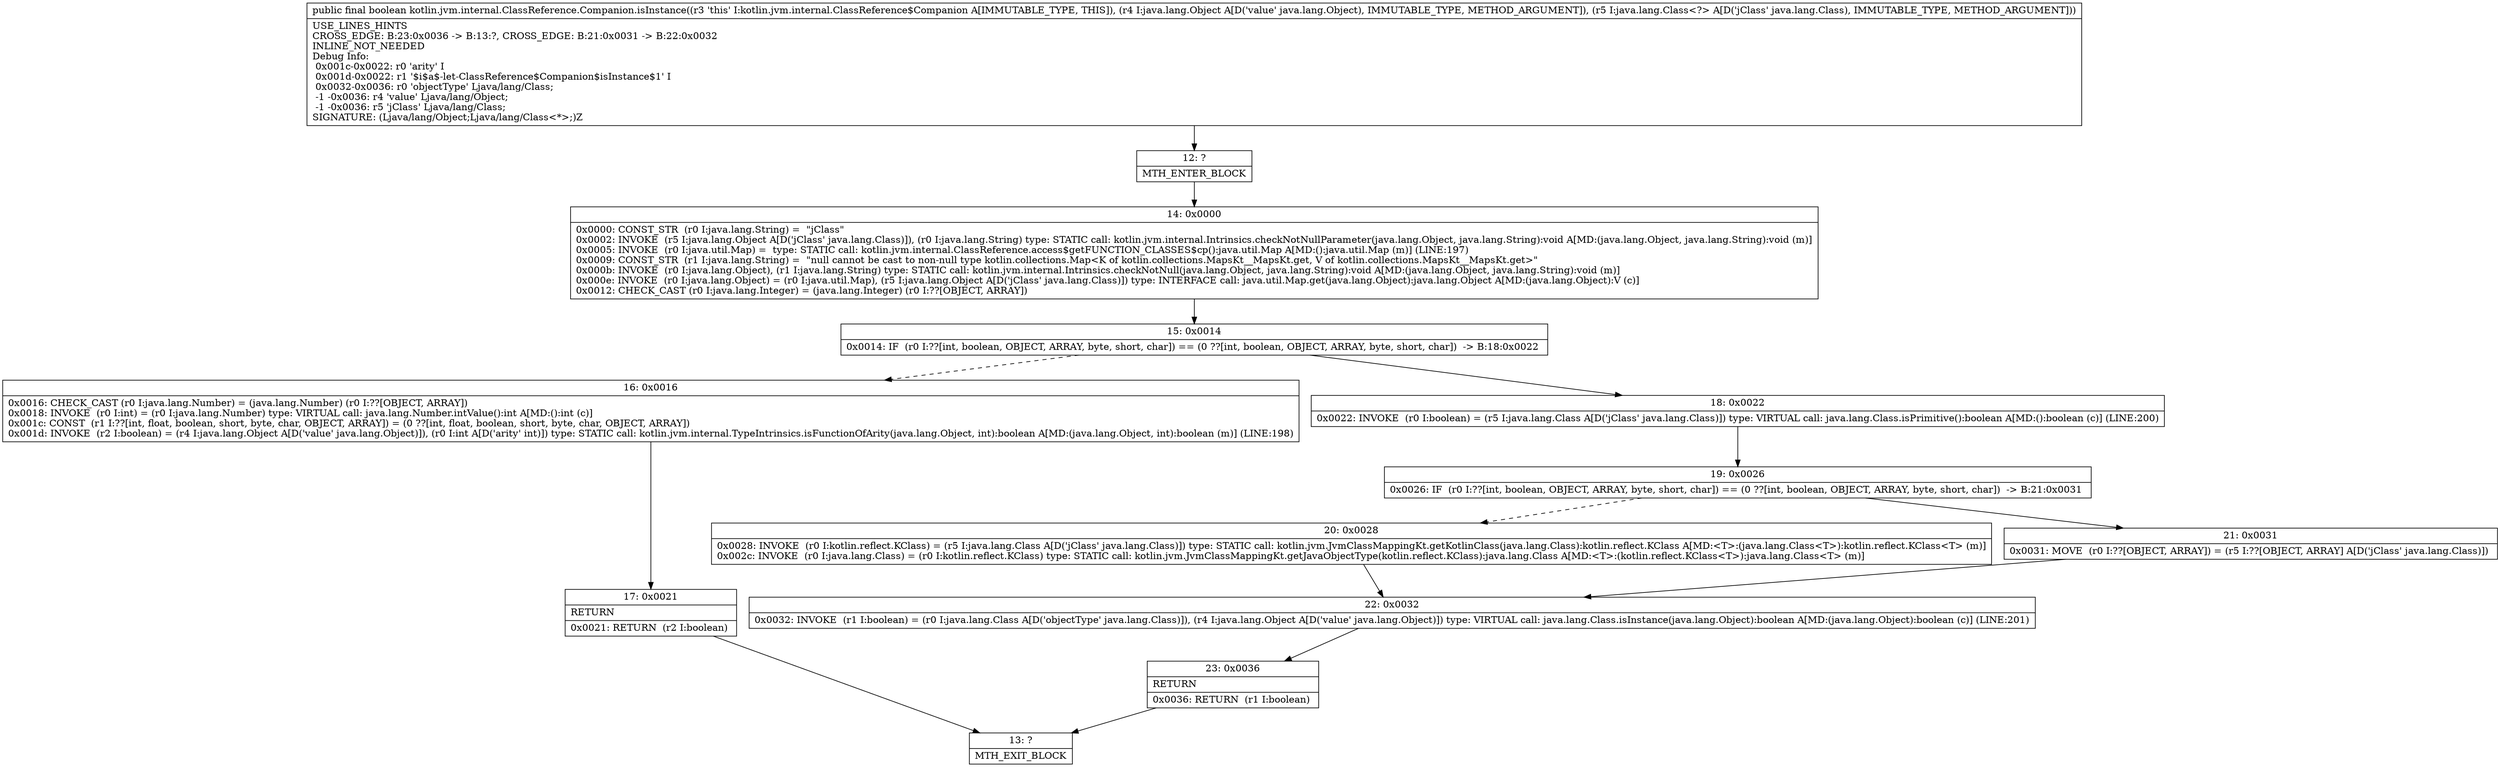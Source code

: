 digraph "CFG forkotlin.jvm.internal.ClassReference.Companion.isInstance(Ljava\/lang\/Object;Ljava\/lang\/Class;)Z" {
Node_12 [shape=record,label="{12\:\ ?|MTH_ENTER_BLOCK\l}"];
Node_14 [shape=record,label="{14\:\ 0x0000|0x0000: CONST_STR  (r0 I:java.lang.String) =  \"jClass\" \l0x0002: INVOKE  (r5 I:java.lang.Object A[D('jClass' java.lang.Class)]), (r0 I:java.lang.String) type: STATIC call: kotlin.jvm.internal.Intrinsics.checkNotNullParameter(java.lang.Object, java.lang.String):void A[MD:(java.lang.Object, java.lang.String):void (m)]\l0x0005: INVOKE  (r0 I:java.util.Map) =  type: STATIC call: kotlin.jvm.internal.ClassReference.access$getFUNCTION_CLASSES$cp():java.util.Map A[MD:():java.util.Map (m)] (LINE:197)\l0x0009: CONST_STR  (r1 I:java.lang.String) =  \"null cannot be cast to non\-null type kotlin.collections.Map\<K of kotlin.collections.MapsKt__MapsKt.get, V of kotlin.collections.MapsKt__MapsKt.get\>\" \l0x000b: INVOKE  (r0 I:java.lang.Object), (r1 I:java.lang.String) type: STATIC call: kotlin.jvm.internal.Intrinsics.checkNotNull(java.lang.Object, java.lang.String):void A[MD:(java.lang.Object, java.lang.String):void (m)]\l0x000e: INVOKE  (r0 I:java.lang.Object) = (r0 I:java.util.Map), (r5 I:java.lang.Object A[D('jClass' java.lang.Class)]) type: INTERFACE call: java.util.Map.get(java.lang.Object):java.lang.Object A[MD:(java.lang.Object):V (c)]\l0x0012: CHECK_CAST (r0 I:java.lang.Integer) = (java.lang.Integer) (r0 I:??[OBJECT, ARRAY]) \l}"];
Node_15 [shape=record,label="{15\:\ 0x0014|0x0014: IF  (r0 I:??[int, boolean, OBJECT, ARRAY, byte, short, char]) == (0 ??[int, boolean, OBJECT, ARRAY, byte, short, char])  \-\> B:18:0x0022 \l}"];
Node_16 [shape=record,label="{16\:\ 0x0016|0x0016: CHECK_CAST (r0 I:java.lang.Number) = (java.lang.Number) (r0 I:??[OBJECT, ARRAY]) \l0x0018: INVOKE  (r0 I:int) = (r0 I:java.lang.Number) type: VIRTUAL call: java.lang.Number.intValue():int A[MD:():int (c)]\l0x001c: CONST  (r1 I:??[int, float, boolean, short, byte, char, OBJECT, ARRAY]) = (0 ??[int, float, boolean, short, byte, char, OBJECT, ARRAY]) \l0x001d: INVOKE  (r2 I:boolean) = (r4 I:java.lang.Object A[D('value' java.lang.Object)]), (r0 I:int A[D('arity' int)]) type: STATIC call: kotlin.jvm.internal.TypeIntrinsics.isFunctionOfArity(java.lang.Object, int):boolean A[MD:(java.lang.Object, int):boolean (m)] (LINE:198)\l}"];
Node_17 [shape=record,label="{17\:\ 0x0021|RETURN\l|0x0021: RETURN  (r2 I:boolean) \l}"];
Node_13 [shape=record,label="{13\:\ ?|MTH_EXIT_BLOCK\l}"];
Node_18 [shape=record,label="{18\:\ 0x0022|0x0022: INVOKE  (r0 I:boolean) = (r5 I:java.lang.Class A[D('jClass' java.lang.Class)]) type: VIRTUAL call: java.lang.Class.isPrimitive():boolean A[MD:():boolean (c)] (LINE:200)\l}"];
Node_19 [shape=record,label="{19\:\ 0x0026|0x0026: IF  (r0 I:??[int, boolean, OBJECT, ARRAY, byte, short, char]) == (0 ??[int, boolean, OBJECT, ARRAY, byte, short, char])  \-\> B:21:0x0031 \l}"];
Node_20 [shape=record,label="{20\:\ 0x0028|0x0028: INVOKE  (r0 I:kotlin.reflect.KClass) = (r5 I:java.lang.Class A[D('jClass' java.lang.Class)]) type: STATIC call: kotlin.jvm.JvmClassMappingKt.getKotlinClass(java.lang.Class):kotlin.reflect.KClass A[MD:\<T\>:(java.lang.Class\<T\>):kotlin.reflect.KClass\<T\> (m)]\l0x002c: INVOKE  (r0 I:java.lang.Class) = (r0 I:kotlin.reflect.KClass) type: STATIC call: kotlin.jvm.JvmClassMappingKt.getJavaObjectType(kotlin.reflect.KClass):java.lang.Class A[MD:\<T\>:(kotlin.reflect.KClass\<T\>):java.lang.Class\<T\> (m)]\l}"];
Node_22 [shape=record,label="{22\:\ 0x0032|0x0032: INVOKE  (r1 I:boolean) = (r0 I:java.lang.Class A[D('objectType' java.lang.Class)]), (r4 I:java.lang.Object A[D('value' java.lang.Object)]) type: VIRTUAL call: java.lang.Class.isInstance(java.lang.Object):boolean A[MD:(java.lang.Object):boolean (c)] (LINE:201)\l}"];
Node_23 [shape=record,label="{23\:\ 0x0036|RETURN\l|0x0036: RETURN  (r1 I:boolean) \l}"];
Node_21 [shape=record,label="{21\:\ 0x0031|0x0031: MOVE  (r0 I:??[OBJECT, ARRAY]) = (r5 I:??[OBJECT, ARRAY] A[D('jClass' java.lang.Class)]) \l}"];
MethodNode[shape=record,label="{public final boolean kotlin.jvm.internal.ClassReference.Companion.isInstance((r3 'this' I:kotlin.jvm.internal.ClassReference$Companion A[IMMUTABLE_TYPE, THIS]), (r4 I:java.lang.Object A[D('value' java.lang.Object), IMMUTABLE_TYPE, METHOD_ARGUMENT]), (r5 I:java.lang.Class\<?\> A[D('jClass' java.lang.Class), IMMUTABLE_TYPE, METHOD_ARGUMENT]))  | USE_LINES_HINTS\lCROSS_EDGE: B:23:0x0036 \-\> B:13:?, CROSS_EDGE: B:21:0x0031 \-\> B:22:0x0032\lINLINE_NOT_NEEDED\lDebug Info:\l  0x001c\-0x0022: r0 'arity' I\l  0x001d\-0x0022: r1 '$i$a$\-let\-ClassReference$Companion$isInstance$1' I\l  0x0032\-0x0036: r0 'objectType' Ljava\/lang\/Class;\l  \-1 \-0x0036: r4 'value' Ljava\/lang\/Object;\l  \-1 \-0x0036: r5 'jClass' Ljava\/lang\/Class;\lSIGNATURE: (Ljava\/lang\/Object;Ljava\/lang\/Class\<*\>;)Z\l}"];
MethodNode -> Node_12;Node_12 -> Node_14;
Node_14 -> Node_15;
Node_15 -> Node_16[style=dashed];
Node_15 -> Node_18;
Node_16 -> Node_17;
Node_17 -> Node_13;
Node_18 -> Node_19;
Node_19 -> Node_20[style=dashed];
Node_19 -> Node_21;
Node_20 -> Node_22;
Node_22 -> Node_23;
Node_23 -> Node_13;
Node_21 -> Node_22;
}


